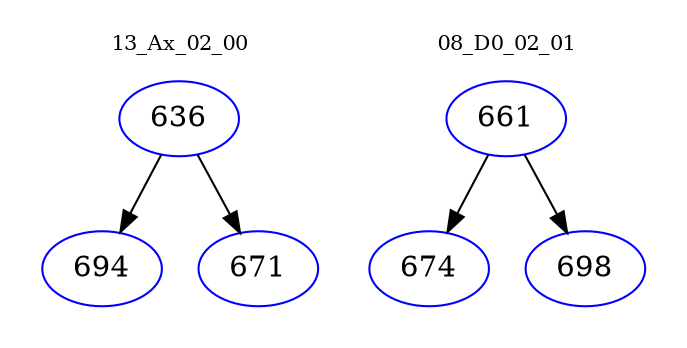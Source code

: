 digraph{
subgraph cluster_0 {
color = white
label = "13_Ax_02_00";
fontsize=10;
T0_636 [label="636", color="blue"]
T0_636 -> T0_694 [color="black"]
T0_694 [label="694", color="blue"]
T0_636 -> T0_671 [color="black"]
T0_671 [label="671", color="blue"]
}
subgraph cluster_1 {
color = white
label = "08_D0_02_01";
fontsize=10;
T1_661 [label="661", color="blue"]
T1_661 -> T1_674 [color="black"]
T1_674 [label="674", color="blue"]
T1_661 -> T1_698 [color="black"]
T1_698 [label="698", color="blue"]
}
}
